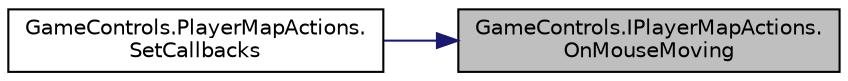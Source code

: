 digraph "GameControls.IPlayerMapActions.OnMouseMoving"
{
 // LATEX_PDF_SIZE
  edge [fontname="Helvetica",fontsize="10",labelfontname="Helvetica",labelfontsize="10"];
  node [fontname="Helvetica",fontsize="10",shape=record];
  rankdir="RL";
  Node1 [label="GameControls.IPlayerMapActions.\lOnMouseMoving",height=0.2,width=0.4,color="black", fillcolor="grey75", style="filled", fontcolor="black",tooltip=" "];
  Node1 -> Node2 [dir="back",color="midnightblue",fontsize="10",style="solid"];
  Node2 [label="GameControls.PlayerMapActions.\lSetCallbacks",height=0.2,width=0.4,color="black", fillcolor="white", style="filled",URL="$struct_game_controls_1_1_player_map_actions.html#a12d0795a078cb5438e6743a31910f135",tooltip=" "];
}
